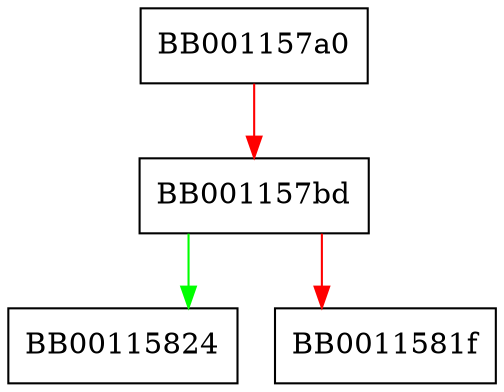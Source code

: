 digraph FUN_001157a0 {
  node [shape="box"];
  graph [splines=ortho];
  BB001157a0 -> BB001157bd [color="red"];
  BB001157bd -> BB00115824 [color="green"];
  BB001157bd -> BB0011581f [color="red"];
}
